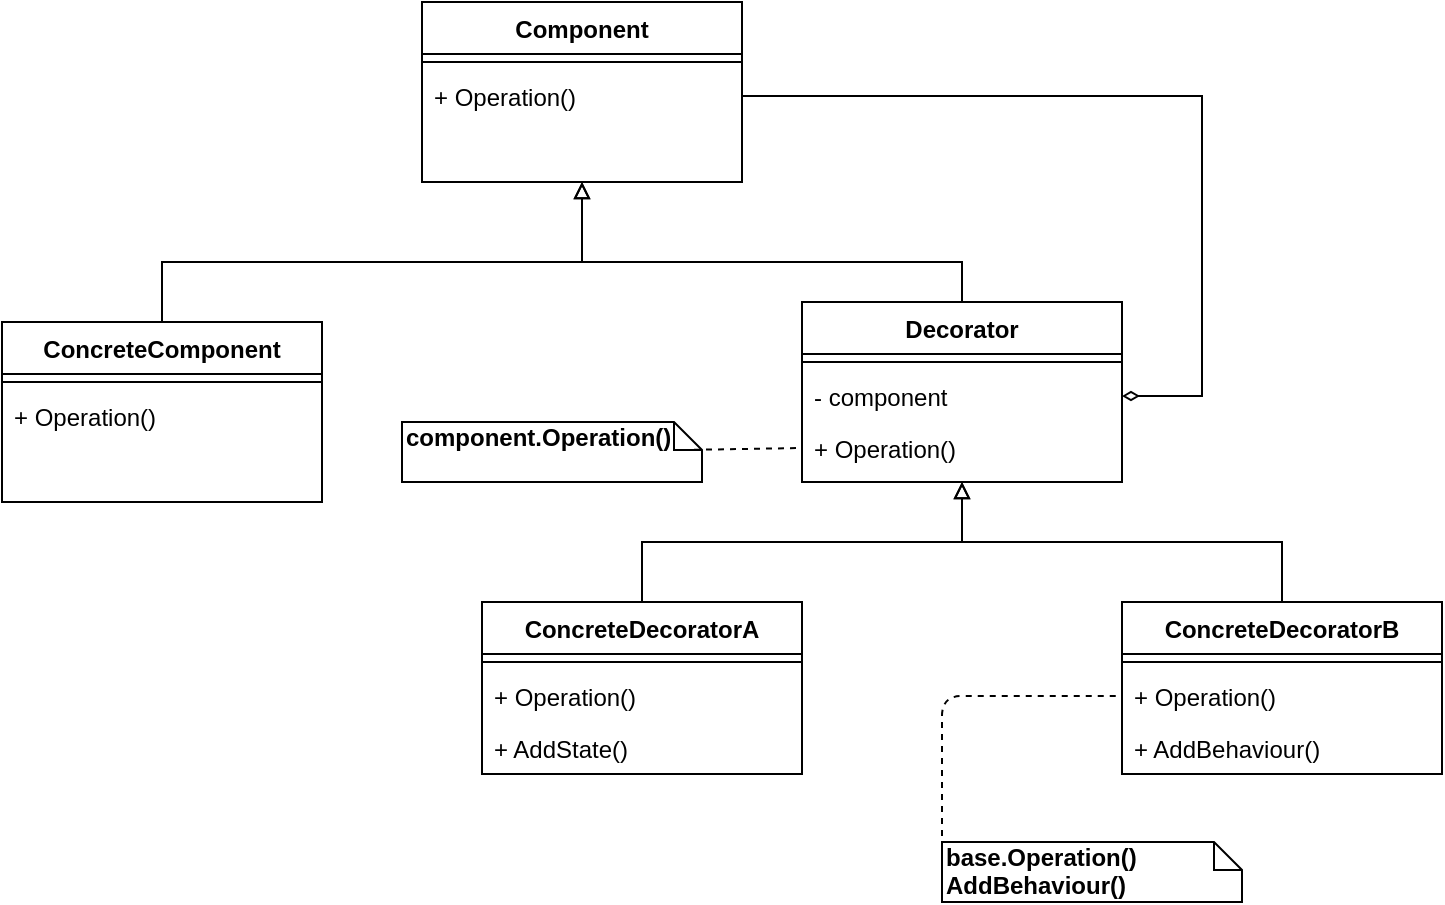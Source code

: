 <mxfile version="13.6.10" type="device"><diagram id="C5RBs43oDa-KdzZeNtuy" name="Page-1"><mxGraphModel dx="1298" dy="785" grid="1" gridSize="10" guides="1" tooltips="1" connect="1" arrows="1" fold="1" page="1" pageScale="1" pageWidth="827" pageHeight="1169" math="0" shadow="0"><root><mxCell id="WIyWlLk6GJQsqaUBKTNV-0"/><mxCell id="WIyWlLk6GJQsqaUBKTNV-1" parent="WIyWlLk6GJQsqaUBKTNV-0"/><mxCell id="jNP9XaZXOS9IpTM5y1Ea-36" style="edgeStyle=orthogonalEdgeStyle;rounded=0;orthogonalLoop=1;jettySize=auto;html=1;endArrow=block;endFill=0;" edge="1" parent="WIyWlLk6GJQsqaUBKTNV-1" source="jNP9XaZXOS9IpTM5y1Ea-33"><mxGeometry relative="1" as="geometry"><mxPoint x="350" y="130" as="targetPoint"/><Array as="points"><mxPoint x="540" y="170"/><mxPoint x="350" y="170"/></Array></mxGeometry></mxCell><mxCell id="jNP9XaZXOS9IpTM5y1Ea-37" style="edgeStyle=orthogonalEdgeStyle;rounded=0;orthogonalLoop=1;jettySize=auto;html=1;endArrow=block;endFill=0;" edge="1" parent="WIyWlLk6GJQsqaUBKTNV-1" source="jNP9XaZXOS9IpTM5y1Ea-29"><mxGeometry relative="1" as="geometry"><mxPoint x="350" y="130" as="targetPoint"/><Array as="points"><mxPoint x="140" y="170"/><mxPoint x="350" y="170"/></Array></mxGeometry></mxCell><mxCell id="jNP9XaZXOS9IpTM5y1Ea-38" style="edgeStyle=orthogonalEdgeStyle;rounded=0;orthogonalLoop=1;jettySize=auto;html=1;entryX=1;entryY=0.5;entryDx=0;entryDy=0;endArrow=diamondThin;endFill=0;" edge="1" parent="WIyWlLk6GJQsqaUBKTNV-1" source="jNP9XaZXOS9IpTM5y1Ea-27" target="jNP9XaZXOS9IpTM5y1Ea-35"><mxGeometry relative="1" as="geometry"><Array as="points"><mxPoint x="660" y="87"/><mxPoint x="660" y="237"/></Array></mxGeometry></mxCell><mxCell id="jNP9XaZXOS9IpTM5y1Ea-57" style="edgeStyle=orthogonalEdgeStyle;rounded=0;orthogonalLoop=1;jettySize=auto;html=1;entryX=0.5;entryY=1;entryDx=0;entryDy=0;endArrow=block;endFill=0;" edge="1" parent="WIyWlLk6GJQsqaUBKTNV-1" source="jNP9XaZXOS9IpTM5y1Ea-49" target="jNP9XaZXOS9IpTM5y1Ea-33"><mxGeometry relative="1" as="geometry"/></mxCell><mxCell id="jNP9XaZXOS9IpTM5y1Ea-58" style="edgeStyle=orthogonalEdgeStyle;rounded=0;orthogonalLoop=1;jettySize=auto;html=1;endArrow=block;endFill=0;" edge="1" parent="WIyWlLk6GJQsqaUBKTNV-1" source="jNP9XaZXOS9IpTM5y1Ea-53"><mxGeometry relative="1" as="geometry"><mxPoint x="540" y="280" as="targetPoint"/><Array as="points"><mxPoint x="700" y="310"/><mxPoint x="540" y="310"/></Array></mxGeometry></mxCell><mxCell id="jNP9XaZXOS9IpTM5y1Ea-22" value="Component" style="swimlane;fontStyle=1;align=center;verticalAlign=top;childLayout=stackLayout;horizontal=1;startSize=26;horizontalStack=0;resizeParent=1;resizeLast=0;collapsible=1;marginBottom=0;rounded=0;shadow=0;strokeWidth=1;" vertex="1" parent="WIyWlLk6GJQsqaUBKTNV-1" treatAsSingle="0"><mxGeometry x="270" y="40" width="160" height="90" as="geometry"><mxRectangle x="130" y="380" width="160" height="26" as="alternateBounds"/></mxGeometry></mxCell><mxCell id="jNP9XaZXOS9IpTM5y1Ea-25" value="" style="line;html=1;strokeWidth=1;align=left;verticalAlign=middle;spacingTop=-1;spacingLeft=3;spacingRight=3;rotatable=0;labelPosition=right;points=[];portConstraint=eastwest;" vertex="1" parent="jNP9XaZXOS9IpTM5y1Ea-22"><mxGeometry y="26" width="160" height="8" as="geometry"/></mxCell><mxCell id="jNP9XaZXOS9IpTM5y1Ea-27" value="+ Operation()" style="text;align=left;verticalAlign=top;spacingLeft=4;spacingRight=4;overflow=hidden;rotatable=0;points=[[0,0.5],[1,0.5]];portConstraint=eastwest;" vertex="1" parent="jNP9XaZXOS9IpTM5y1Ea-22"><mxGeometry y="34" width="160" height="26" as="geometry"/></mxCell><mxCell id="jNP9XaZXOS9IpTM5y1Ea-33" value="Decorator" style="swimlane;fontStyle=1;align=center;verticalAlign=top;childLayout=stackLayout;horizontal=1;startSize=26;horizontalStack=0;resizeParent=1;resizeLast=0;collapsible=1;marginBottom=0;rounded=0;shadow=0;strokeWidth=1;" vertex="1" parent="WIyWlLk6GJQsqaUBKTNV-1" treatAsSingle="0"><mxGeometry x="460" y="190" width="160" height="90" as="geometry"><mxRectangle x="130" y="380" width="160" height="26" as="alternateBounds"/></mxGeometry></mxCell><mxCell id="jNP9XaZXOS9IpTM5y1Ea-34" value="" style="line;html=1;strokeWidth=1;align=left;verticalAlign=middle;spacingTop=-1;spacingLeft=3;spacingRight=3;rotatable=0;labelPosition=right;points=[];portConstraint=eastwest;" vertex="1" parent="jNP9XaZXOS9IpTM5y1Ea-33"><mxGeometry y="26" width="160" height="8" as="geometry"/></mxCell><mxCell id="jNP9XaZXOS9IpTM5y1Ea-35" value="- component" style="text;align=left;verticalAlign=top;spacingLeft=4;spacingRight=4;overflow=hidden;rotatable=0;points=[[0,0.5],[1,0.5]];portConstraint=eastwest;" vertex="1" parent="jNP9XaZXOS9IpTM5y1Ea-33"><mxGeometry y="34" width="160" height="26" as="geometry"/></mxCell><mxCell id="jNP9XaZXOS9IpTM5y1Ea-62" value="+ Operation()" style="text;align=left;verticalAlign=top;spacingLeft=4;spacingRight=4;overflow=hidden;rotatable=0;points=[[0,0.5],[1,0.5]];portConstraint=eastwest;" vertex="1" parent="jNP9XaZXOS9IpTM5y1Ea-33"><mxGeometry y="60" width="160" height="26" as="geometry"/></mxCell><mxCell id="jNP9XaZXOS9IpTM5y1Ea-29" value="ConcreteComponent" style="swimlane;fontStyle=1;align=center;verticalAlign=top;childLayout=stackLayout;horizontal=1;startSize=26;horizontalStack=0;resizeParent=1;resizeLast=0;collapsible=1;marginBottom=0;rounded=0;shadow=0;strokeWidth=1;" vertex="1" parent="WIyWlLk6GJQsqaUBKTNV-1" treatAsSingle="0"><mxGeometry x="60" y="200" width="160" height="90" as="geometry"><mxRectangle x="130" y="380" width="160" height="26" as="alternateBounds"/></mxGeometry></mxCell><mxCell id="jNP9XaZXOS9IpTM5y1Ea-30" value="" style="line;html=1;strokeWidth=1;align=left;verticalAlign=middle;spacingTop=-1;spacingLeft=3;spacingRight=3;rotatable=0;labelPosition=right;points=[];portConstraint=eastwest;" vertex="1" parent="jNP9XaZXOS9IpTM5y1Ea-29"><mxGeometry y="26" width="160" height="8" as="geometry"/></mxCell><mxCell id="jNP9XaZXOS9IpTM5y1Ea-31" value="+ Operation()" style="text;align=left;verticalAlign=top;spacingLeft=4;spacingRight=4;overflow=hidden;rotatable=0;points=[[0,0.5],[1,0.5]];portConstraint=eastwest;" vertex="1" parent="jNP9XaZXOS9IpTM5y1Ea-29"><mxGeometry y="34" width="160" height="26" as="geometry"/></mxCell><mxCell id="jNP9XaZXOS9IpTM5y1Ea-49" value="ConcreteDecoratorA" style="swimlane;fontStyle=1;align=center;verticalAlign=top;childLayout=stackLayout;horizontal=1;startSize=26;horizontalStack=0;resizeParent=1;resizeParentMax=0;resizeLast=0;collapsible=1;marginBottom=0;" vertex="1" parent="WIyWlLk6GJQsqaUBKTNV-1" treatAsSingle="0"><mxGeometry x="300" y="340" width="160" height="86" as="geometry"/></mxCell><mxCell id="jNP9XaZXOS9IpTM5y1Ea-51" value="" style="line;strokeWidth=1;fillColor=none;align=left;verticalAlign=middle;spacingTop=-1;spacingLeft=3;spacingRight=3;rotatable=0;labelPosition=right;points=[];portConstraint=eastwest;" vertex="1" parent="jNP9XaZXOS9IpTM5y1Ea-49"><mxGeometry y="26" width="160" height="8" as="geometry"/></mxCell><mxCell id="jNP9XaZXOS9IpTM5y1Ea-52" value="+ Operation()" style="text;strokeColor=none;fillColor=none;align=left;verticalAlign=top;spacingLeft=4;spacingRight=4;overflow=hidden;rotatable=0;points=[[0,0.5],[1,0.5]];portConstraint=eastwest;" vertex="1" parent="jNP9XaZXOS9IpTM5y1Ea-49"><mxGeometry y="34" width="160" height="26" as="geometry"/></mxCell><mxCell id="jNP9XaZXOS9IpTM5y1Ea-59" value="+ AddState()" style="text;strokeColor=none;fillColor=none;align=left;verticalAlign=top;spacingLeft=4;spacingRight=4;overflow=hidden;rotatable=0;points=[[0,0.5],[1,0.5]];portConstraint=eastwest;" vertex="1" parent="jNP9XaZXOS9IpTM5y1Ea-49"><mxGeometry y="60" width="160" height="26" as="geometry"/></mxCell><mxCell id="jNP9XaZXOS9IpTM5y1Ea-53" value="ConcreteDecoratorB" style="swimlane;fontStyle=1;align=center;verticalAlign=top;childLayout=stackLayout;horizontal=1;startSize=26;horizontalStack=0;resizeParent=1;resizeParentMax=0;resizeLast=0;collapsible=1;marginBottom=0;" vertex="1" parent="WIyWlLk6GJQsqaUBKTNV-1" treatAsSingle="0"><mxGeometry x="620" y="340" width="160" height="86" as="geometry"/></mxCell><mxCell id="jNP9XaZXOS9IpTM5y1Ea-55" value="" style="line;strokeWidth=1;fillColor=none;align=left;verticalAlign=middle;spacingTop=-1;spacingLeft=3;spacingRight=3;rotatable=0;labelPosition=right;points=[];portConstraint=eastwest;" vertex="1" parent="jNP9XaZXOS9IpTM5y1Ea-53"><mxGeometry y="26" width="160" height="8" as="geometry"/></mxCell><mxCell id="jNP9XaZXOS9IpTM5y1Ea-56" value="+ Operation()" style="text;strokeColor=none;fillColor=none;align=left;verticalAlign=top;spacingLeft=4;spacingRight=4;overflow=hidden;rotatable=0;points=[[0,0.5],[1,0.5]];portConstraint=eastwest;" vertex="1" parent="jNP9XaZXOS9IpTM5y1Ea-53"><mxGeometry y="34" width="160" height="26" as="geometry"/></mxCell><mxCell id="jNP9XaZXOS9IpTM5y1Ea-60" value="+ AddBehaviour()" style="text;strokeColor=none;fillColor=none;align=left;verticalAlign=top;spacingLeft=4;spacingRight=4;overflow=hidden;rotatable=0;points=[[0,0.5],[1,0.5]];portConstraint=eastwest;" vertex="1" parent="jNP9XaZXOS9IpTM5y1Ea-53"><mxGeometry y="60" width="160" height="26" as="geometry"/></mxCell><mxCell id="jNP9XaZXOS9IpTM5y1Ea-63" value="&lt;b&gt;component.Operation()&lt;/b&gt;" style="shape=note;whiteSpace=wrap;html=1;size=14;verticalAlign=top;align=left;spacingTop=-6;" vertex="1" parent="WIyWlLk6GJQsqaUBKTNV-1"><mxGeometry x="260" y="250" width="150" height="30" as="geometry"/></mxCell><mxCell id="jNP9XaZXOS9IpTM5y1Ea-64" value="" style="endArrow=none;dashed=1;html=1;exitX=0;exitY=0;exitDx=140;exitDy=14;exitPerimeter=0;entryX=0;entryY=0.5;entryDx=0;entryDy=0;" edge="1" parent="WIyWlLk6GJQsqaUBKTNV-1" source="jNP9XaZXOS9IpTM5y1Ea-63" target="jNP9XaZXOS9IpTM5y1Ea-62"><mxGeometry width="50" height="50" relative="1" as="geometry"><mxPoint x="180" y="390" as="sourcePoint"/><mxPoint x="230" y="340" as="targetPoint"/></mxGeometry></mxCell><mxCell id="jNP9XaZXOS9IpTM5y1Ea-65" value="&lt;b&gt;base.Operation()&lt;br&gt;AddBehaviour()&lt;br&gt;&lt;/b&gt;" style="shape=note;whiteSpace=wrap;html=1;size=14;verticalAlign=top;align=left;spacingTop=-6;" vertex="1" parent="WIyWlLk6GJQsqaUBKTNV-1"><mxGeometry x="530" y="460" width="150" height="30" as="geometry"/></mxCell><mxCell id="jNP9XaZXOS9IpTM5y1Ea-66" value="" style="endArrow=none;dashed=1;html=1;exitX=0;exitY=0.5;exitDx=0;exitDy=0;exitPerimeter=0;entryX=0;entryY=0.5;entryDx=0;entryDy=0;" edge="1" parent="WIyWlLk6GJQsqaUBKTNV-1" source="jNP9XaZXOS9IpTM5y1Ea-65" target="jNP9XaZXOS9IpTM5y1Ea-56"><mxGeometry width="50" height="50" relative="1" as="geometry"><mxPoint x="410" y="274" as="sourcePoint"/><mxPoint x="470" y="273" as="targetPoint"/><Array as="points"><mxPoint x="530" y="387"/></Array></mxGeometry></mxCell></root></mxGraphModel></diagram></mxfile>
